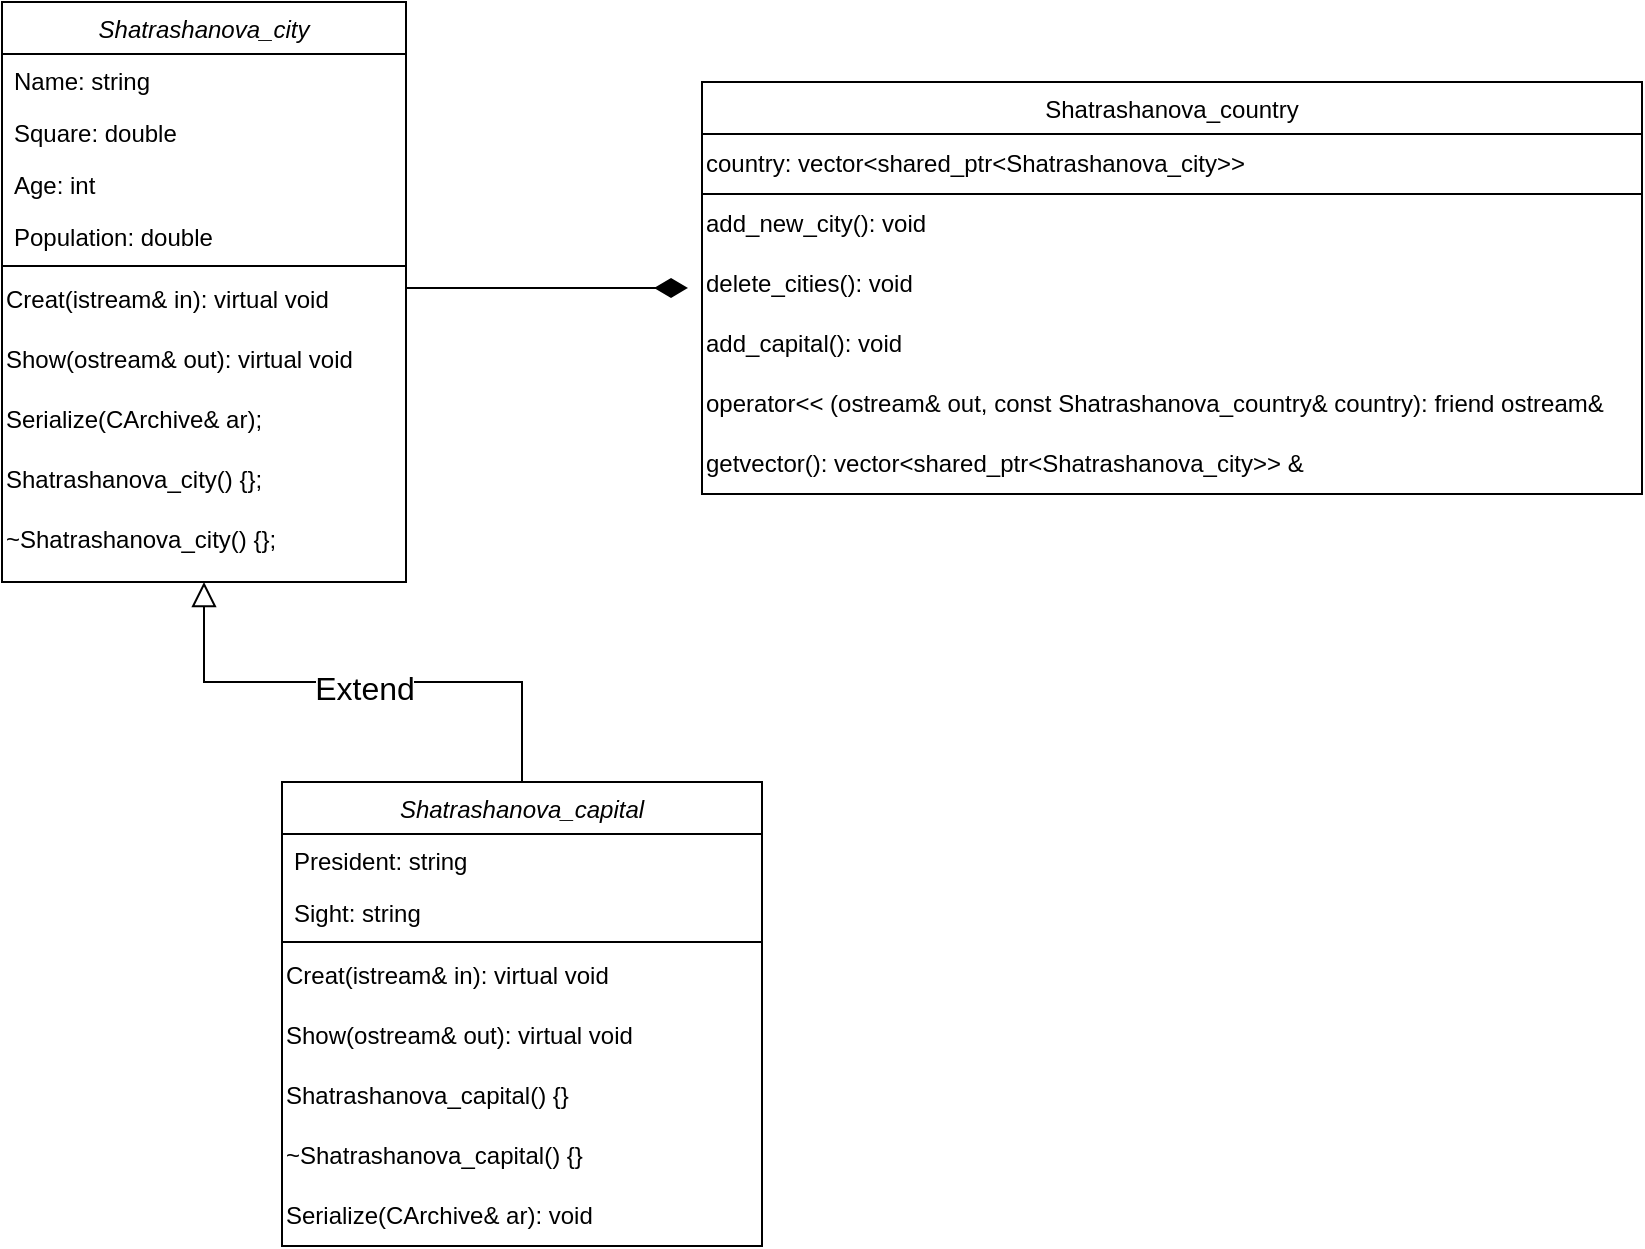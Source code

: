 <mxfile version="21.8.2" type="device">
  <diagram id="C5RBs43oDa-KdzZeNtuy" name="Page-1">
    <mxGraphModel dx="976" dy="554" grid="1" gridSize="10" guides="1" tooltips="1" connect="1" arrows="1" fold="1" page="1" pageScale="1" pageWidth="827" pageHeight="1169" math="0" shadow="0">
      <root>
        <mxCell id="WIyWlLk6GJQsqaUBKTNV-0" />
        <mxCell id="WIyWlLk6GJQsqaUBKTNV-1" parent="WIyWlLk6GJQsqaUBKTNV-0" />
        <mxCell id="zkfFHV4jXpPFQw0GAbJ--0" value="Shatrashanova_city" style="swimlane;fontStyle=2;align=center;verticalAlign=top;childLayout=stackLayout;horizontal=1;startSize=26;horizontalStack=0;resizeParent=1;resizeLast=0;collapsible=1;marginBottom=0;rounded=0;shadow=0;strokeWidth=1;" parent="WIyWlLk6GJQsqaUBKTNV-1" vertex="1">
          <mxGeometry x="50" y="110" width="202" height="290" as="geometry">
            <mxRectangle x="220" y="120" width="160" height="26" as="alternateBounds" />
          </mxGeometry>
        </mxCell>
        <mxCell id="zkfFHV4jXpPFQw0GAbJ--1" value="Name: string" style="text;align=left;verticalAlign=top;spacingLeft=4;spacingRight=4;overflow=hidden;rotatable=0;points=[[0,0.5],[1,0.5]];portConstraint=eastwest;" parent="zkfFHV4jXpPFQw0GAbJ--0" vertex="1">
          <mxGeometry y="26" width="202" height="26" as="geometry" />
        </mxCell>
        <mxCell id="zkfFHV4jXpPFQw0GAbJ--2" value="Square: double" style="text;align=left;verticalAlign=top;spacingLeft=4;spacingRight=4;overflow=hidden;rotatable=0;points=[[0,0.5],[1,0.5]];portConstraint=eastwest;rounded=0;shadow=0;html=0;strokeColor=none;" parent="zkfFHV4jXpPFQw0GAbJ--0" vertex="1">
          <mxGeometry y="52" width="202" height="26" as="geometry" />
        </mxCell>
        <mxCell id="zkfFHV4jXpPFQw0GAbJ--3" value="Age: int" style="text;align=left;verticalAlign=top;spacingLeft=4;spacingRight=4;overflow=hidden;rotatable=0;points=[[0,0.5],[1,0.5]];portConstraint=eastwest;rounded=0;shadow=0;html=0;strokeColor=none;" parent="zkfFHV4jXpPFQw0GAbJ--0" vertex="1">
          <mxGeometry y="78" width="202" height="26" as="geometry" />
        </mxCell>
        <mxCell id="zkfFHV4jXpPFQw0GAbJ--5" value="Population: double" style="text;align=left;verticalAlign=top;spacingLeft=4;spacingRight=4;overflow=hidden;rotatable=0;points=[[0,0.5],[1,0.5]];portConstraint=eastwest;" parent="zkfFHV4jXpPFQw0GAbJ--0" vertex="1">
          <mxGeometry y="104" width="202" height="26" as="geometry" />
        </mxCell>
        <mxCell id="zkfFHV4jXpPFQw0GAbJ--4" value="" style="line;html=1;strokeWidth=1;align=left;verticalAlign=middle;spacingTop=-1;spacingLeft=3;spacingRight=3;rotatable=0;labelPosition=right;points=[];portConstraint=eastwest;" parent="zkfFHV4jXpPFQw0GAbJ--0" vertex="1">
          <mxGeometry y="130" width="202" height="4" as="geometry" />
        </mxCell>
        <mxCell id="py80Hy-AhYPX-lTglEjS-0" value="Creat(istream&amp;amp; in): virtual void" style="text;html=1;align=left;verticalAlign=middle;resizable=0;points=[];autosize=1;strokeColor=none;fillColor=none;" parent="zkfFHV4jXpPFQw0GAbJ--0" vertex="1">
          <mxGeometry y="134" width="202" height="30" as="geometry" />
        </mxCell>
        <mxCell id="py80Hy-AhYPX-lTglEjS-1" value="Show(ostream&amp;amp; out): virtual void" style="text;html=1;align=left;verticalAlign=middle;resizable=0;points=[];autosize=1;strokeColor=none;fillColor=none;" parent="zkfFHV4jXpPFQw0GAbJ--0" vertex="1">
          <mxGeometry y="164" width="202" height="30" as="geometry" />
        </mxCell>
        <mxCell id="py80Hy-AhYPX-lTglEjS-35" value="Serialize(CArchive&amp;amp; ar);" style="text;html=1;align=left;verticalAlign=middle;resizable=0;points=[];autosize=1;strokeColor=none;fillColor=none;" parent="zkfFHV4jXpPFQw0GAbJ--0" vertex="1">
          <mxGeometry y="194" width="202" height="30" as="geometry" />
        </mxCell>
        <mxCell id="py80Hy-AhYPX-lTglEjS-36" value="Shatrashanova_city() {};" style="text;html=1;align=left;verticalAlign=middle;resizable=0;points=[];autosize=1;strokeColor=none;fillColor=none;" parent="zkfFHV4jXpPFQw0GAbJ--0" vertex="1">
          <mxGeometry y="224" width="202" height="30" as="geometry" />
        </mxCell>
        <mxCell id="gNg6zjGIwME5C3g5H_1j-0" value="~Shatrashanova_city() {};" style="text;html=1;align=left;verticalAlign=middle;resizable=0;points=[];autosize=1;strokeColor=none;fillColor=none;" vertex="1" parent="zkfFHV4jXpPFQw0GAbJ--0">
          <mxGeometry y="254" width="202" height="30" as="geometry" />
        </mxCell>
        <mxCell id="zkfFHV4jXpPFQw0GAbJ--12" value="" style="endArrow=block;endSize=10;endFill=0;shadow=0;strokeWidth=1;rounded=0;edgeStyle=elbowEdgeStyle;elbow=vertical;exitX=0.5;exitY=0;exitDx=0;exitDy=0;" parent="WIyWlLk6GJQsqaUBKTNV-1" source="py80Hy-AhYPX-lTglEjS-5" target="zkfFHV4jXpPFQw0GAbJ--0" edge="1">
          <mxGeometry width="160" relative="1" as="geometry">
            <mxPoint x="185.58" y="340.06" as="sourcePoint" />
            <mxPoint x="200" y="203" as="targetPoint" />
          </mxGeometry>
        </mxCell>
        <mxCell id="py80Hy-AhYPX-lTglEjS-22" value="Extend" style="edgeLabel;html=1;align=center;verticalAlign=middle;resizable=0;points=[];spacingTop=6;spacing=7;fontSize=16;" parent="zkfFHV4jXpPFQw0GAbJ--12" vertex="1" connectable="0">
          <mxGeometry relative="1" as="geometry">
            <mxPoint as="offset" />
          </mxGeometry>
        </mxCell>
        <mxCell id="zkfFHV4jXpPFQw0GAbJ--17" value="Shatrashanova_country" style="swimlane;fontStyle=0;align=center;verticalAlign=top;childLayout=stackLayout;horizontal=1;startSize=26;horizontalStack=0;resizeParent=1;resizeLast=0;collapsible=1;marginBottom=0;rounded=0;shadow=0;strokeWidth=1;" parent="WIyWlLk6GJQsqaUBKTNV-1" vertex="1">
          <mxGeometry x="400" y="150" width="470" height="206" as="geometry">
            <mxRectangle x="570" y="190" width="160" height="26" as="alternateBounds" />
          </mxGeometry>
        </mxCell>
        <mxCell id="py80Hy-AhYPX-lTglEjS-18" value="country:&amp;nbsp;vector&amp;lt;shared_ptr&amp;lt;Shatrashanova_city&amp;gt;&amp;gt;" style="text;html=1;align=left;verticalAlign=middle;resizable=0;points=[];autosize=1;strokeColor=default;fillColor=none;" parent="zkfFHV4jXpPFQw0GAbJ--17" vertex="1">
          <mxGeometry y="26" width="470" height="30" as="geometry" />
        </mxCell>
        <mxCell id="py80Hy-AhYPX-lTglEjS-25" value="add_new_city(): void" style="text;html=1;align=left;verticalAlign=middle;resizable=0;points=[];autosize=1;strokeColor=none;fillColor=none;" parent="zkfFHV4jXpPFQw0GAbJ--17" vertex="1">
          <mxGeometry y="56" width="470" height="30" as="geometry" />
        </mxCell>
        <mxCell id="py80Hy-AhYPX-lTglEjS-26" value="delete_cities(): void" style="text;html=1;align=left;verticalAlign=middle;resizable=0;points=[];autosize=1;strokeColor=none;fillColor=none;" parent="zkfFHV4jXpPFQw0GAbJ--17" vertex="1">
          <mxGeometry y="86" width="470" height="30" as="geometry" />
        </mxCell>
        <mxCell id="py80Hy-AhYPX-lTglEjS-27" value="add_capital(): void" style="text;html=1;align=left;verticalAlign=middle;resizable=0;points=[];autosize=1;strokeColor=none;fillColor=none;" parent="zkfFHV4jXpPFQw0GAbJ--17" vertex="1">
          <mxGeometry y="116" width="470" height="30" as="geometry" />
        </mxCell>
        <mxCell id="py80Hy-AhYPX-lTglEjS-29" value="operator&amp;lt;&amp;lt; (ostream&amp;amp; out, const Shatrashanova_country&amp;amp; country): friend ostream&amp;amp;" style="text;html=1;align=left;verticalAlign=middle;resizable=0;points=[];autosize=1;strokeColor=none;fillColor=none;" parent="zkfFHV4jXpPFQw0GAbJ--17" vertex="1">
          <mxGeometry y="146" width="470" height="30" as="geometry" />
        </mxCell>
        <mxCell id="py80Hy-AhYPX-lTglEjS-30" value="getvector():&amp;nbsp;vector&amp;lt;shared_ptr&amp;lt;Shatrashanova_city&amp;gt;&amp;gt; &amp;amp;" style="text;html=1;align=left;verticalAlign=middle;resizable=0;points=[];autosize=1;strokeColor=none;fillColor=none;" parent="zkfFHV4jXpPFQw0GAbJ--17" vertex="1">
          <mxGeometry y="176" width="470" height="30" as="geometry" />
        </mxCell>
        <mxCell id="zkfFHV4jXpPFQw0GAbJ--26" value="" style="endArrow=diamondThin;shadow=0;strokeWidth=1;rounded=0;endFill=1;edgeStyle=elbowEdgeStyle;elbow=vertical;endSize=14;targetPerimeterSpacing=7;" parent="WIyWlLk6GJQsqaUBKTNV-1" source="zkfFHV4jXpPFQw0GAbJ--0" target="zkfFHV4jXpPFQw0GAbJ--17" edge="1">
          <mxGeometry x="0.5" y="41" relative="1" as="geometry">
            <mxPoint x="380" y="192" as="sourcePoint" />
            <mxPoint x="540" y="192" as="targetPoint" />
            <mxPoint x="-40" y="32" as="offset" />
          </mxGeometry>
        </mxCell>
        <mxCell id="py80Hy-AhYPX-lTglEjS-5" value="Shatrashanova_capital" style="swimlane;fontStyle=2;align=center;verticalAlign=top;childLayout=stackLayout;horizontal=1;startSize=26;horizontalStack=0;resizeParent=1;resizeLast=0;collapsible=1;marginBottom=0;rounded=0;shadow=0;strokeWidth=1;" parent="WIyWlLk6GJQsqaUBKTNV-1" vertex="1">
          <mxGeometry x="190" y="500" width="240" height="232" as="geometry">
            <mxRectangle x="230" y="140" width="160" height="26" as="alternateBounds" />
          </mxGeometry>
        </mxCell>
        <mxCell id="py80Hy-AhYPX-lTglEjS-6" value="President: string" style="text;align=left;verticalAlign=top;spacingLeft=4;spacingRight=4;overflow=hidden;rotatable=0;points=[[0,0.5],[1,0.5]];portConstraint=eastwest;" parent="py80Hy-AhYPX-lTglEjS-5" vertex="1">
          <mxGeometry y="26" width="240" height="26" as="geometry" />
        </mxCell>
        <mxCell id="py80Hy-AhYPX-lTglEjS-7" value="Sight: string" style="text;align=left;verticalAlign=top;spacingLeft=4;spacingRight=4;overflow=hidden;rotatable=0;points=[[0,0.5],[1,0.5]];portConstraint=eastwest;rounded=0;shadow=0;html=0;strokeColor=none;" parent="py80Hy-AhYPX-lTglEjS-5" vertex="1">
          <mxGeometry y="52" width="240" height="26" as="geometry" />
        </mxCell>
        <mxCell id="py80Hy-AhYPX-lTglEjS-10" value="" style="line;html=1;strokeWidth=1;align=left;verticalAlign=middle;spacingTop=-1;spacingLeft=3;spacingRight=3;rotatable=0;labelPosition=right;points=[];portConstraint=eastwest;" parent="py80Hy-AhYPX-lTglEjS-5" vertex="1">
          <mxGeometry y="78" width="240" height="4" as="geometry" />
        </mxCell>
        <mxCell id="py80Hy-AhYPX-lTglEjS-11" value="Creat(istream&amp;amp; in): virtual void" style="text;html=1;align=left;verticalAlign=middle;resizable=0;points=[];autosize=1;strokeColor=none;fillColor=none;" parent="py80Hy-AhYPX-lTglEjS-5" vertex="1">
          <mxGeometry y="82" width="240" height="30" as="geometry" />
        </mxCell>
        <mxCell id="py80Hy-AhYPX-lTglEjS-12" value="Show(ostream&amp;amp; out): virtual void" style="text;html=1;align=left;verticalAlign=middle;resizable=0;points=[];autosize=1;strokeColor=none;fillColor=none;" parent="py80Hy-AhYPX-lTglEjS-5" vertex="1">
          <mxGeometry y="112" width="240" height="30" as="geometry" />
        </mxCell>
        <mxCell id="py80Hy-AhYPX-lTglEjS-31" value="&lt;div&gt;Shatrashanova_capital() {}&lt;/div&gt;" style="text;html=1;align=left;verticalAlign=middle;resizable=0;points=[];autosize=1;strokeColor=none;fillColor=none;" parent="py80Hy-AhYPX-lTglEjS-5" vertex="1">
          <mxGeometry y="142" width="240" height="30" as="geometry" />
        </mxCell>
        <mxCell id="py80Hy-AhYPX-lTglEjS-32" value="~Shatrashanova_capital() {}" style="text;html=1;align=left;verticalAlign=middle;resizable=0;points=[];autosize=1;strokeColor=none;fillColor=none;" parent="py80Hy-AhYPX-lTglEjS-5" vertex="1">
          <mxGeometry y="172" width="240" height="30" as="geometry" />
        </mxCell>
        <mxCell id="py80Hy-AhYPX-lTglEjS-34" value="Serialize(CArchive&amp;amp; ar): void" style="text;html=1;align=left;verticalAlign=middle;resizable=0;points=[];autosize=1;strokeColor=none;fillColor=none;" parent="py80Hy-AhYPX-lTglEjS-5" vertex="1">
          <mxGeometry y="202" width="240" height="30" as="geometry" />
        </mxCell>
      </root>
    </mxGraphModel>
  </diagram>
</mxfile>
